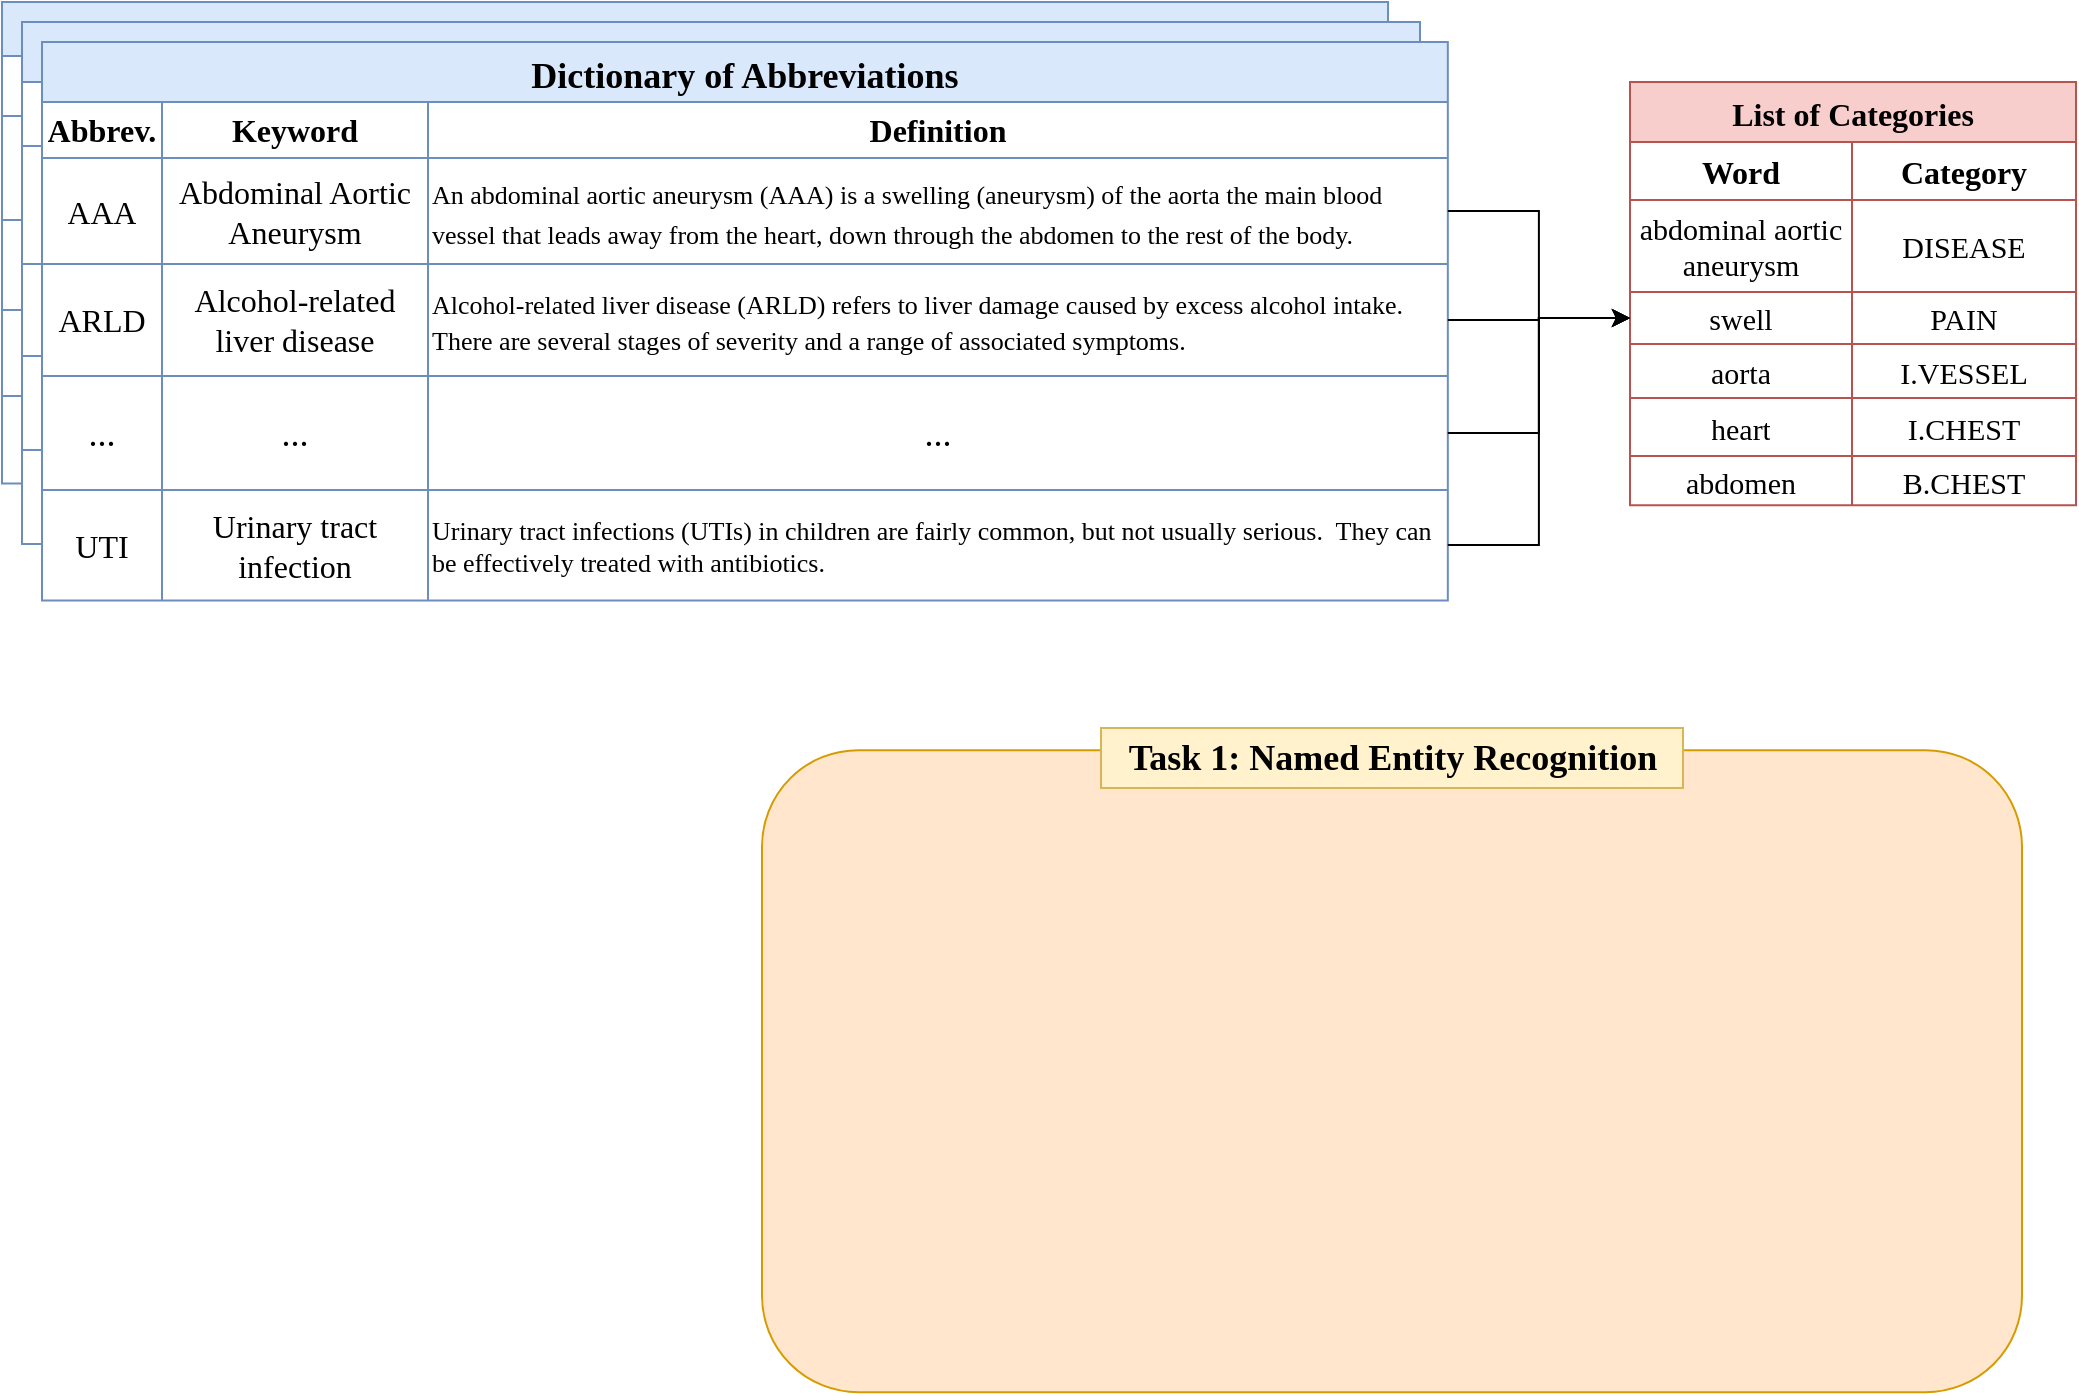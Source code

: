 <mxfile version="22.1.3" type="github">
  <diagram name="페이지-1" id="-8yun-3NOsmLTGrZwqc3">
    <mxGraphModel dx="2496" dy="1113" grid="0" gridSize="10" guides="1" tooltips="1" connect="1" arrows="1" fold="1" page="0" pageScale="1" pageWidth="827" pageHeight="1169" math="0" shadow="0">
      <root>
        <mxCell id="0" />
        <mxCell id="1" parent="0" />
        <mxCell id="UXBK47Knyluay0lU5f_m-27" value="" style="shape=table;startSize=27;container=1;collapsible=0;childLayout=tableLayout;fontSize=18;fillColor=#dae8fc;strokeColor=#6c8ebf;gradientColor=none;swimlaneFillColor=default;fontFamily=Times New Roman;fontStyle=1" vertex="1" parent="1">
          <mxGeometry x="-409" y="-35" width="693" height="240.75" as="geometry" />
        </mxCell>
        <mxCell id="UXBK47Knyluay0lU5f_m-28" value="" style="shape=tableRow;horizontal=0;startSize=0;swimlaneHead=0;swimlaneBody=0;strokeColor=inherit;top=0;left=0;bottom=0;right=0;collapsible=0;dropTarget=0;fillColor=none;points=[[0,0.5],[1,0.5]];portConstraint=eastwest;fontSize=16;" vertex="1" parent="UXBK47Knyluay0lU5f_m-27">
          <mxGeometry y="27" width="693" height="30" as="geometry" />
        </mxCell>
        <mxCell id="UXBK47Knyluay0lU5f_m-29" value="" style="shape=partialRectangle;html=1;whiteSpace=wrap;connectable=0;strokeColor=inherit;overflow=hidden;fillColor=none;top=0;left=0;bottom=0;right=0;pointerEvents=1;fontSize=16;fontStyle=1" vertex="1" parent="UXBK47Knyluay0lU5f_m-28">
          <mxGeometry width="62" height="30" as="geometry">
            <mxRectangle width="62" height="30" as="alternateBounds" />
          </mxGeometry>
        </mxCell>
        <mxCell id="UXBK47Knyluay0lU5f_m-30" value="" style="shape=partialRectangle;html=1;whiteSpace=wrap;connectable=0;strokeColor=inherit;overflow=hidden;fillColor=none;top=0;left=0;bottom=0;right=0;pointerEvents=1;fontSize=16;fontStyle=1" vertex="1" parent="UXBK47Knyluay0lU5f_m-28">
          <mxGeometry x="62" width="136" height="30" as="geometry">
            <mxRectangle width="136" height="30" as="alternateBounds" />
          </mxGeometry>
        </mxCell>
        <mxCell id="UXBK47Knyluay0lU5f_m-31" value="" style="shape=partialRectangle;html=1;whiteSpace=wrap;connectable=0;strokeColor=inherit;overflow=hidden;fillColor=none;top=0;left=0;bottom=0;right=0;pointerEvents=1;fontSize=16;fontStyle=1" vertex="1" parent="UXBK47Knyluay0lU5f_m-28">
          <mxGeometry x="198" width="495" height="30" as="geometry">
            <mxRectangle width="495" height="30" as="alternateBounds" />
          </mxGeometry>
        </mxCell>
        <mxCell id="UXBK47Knyluay0lU5f_m-32" value="" style="shape=tableRow;horizontal=0;startSize=0;swimlaneHead=0;swimlaneBody=0;strokeColor=inherit;top=0;left=0;bottom=0;right=0;collapsible=0;dropTarget=0;fillColor=none;points=[[0,0.5],[1,0.5]];portConstraint=eastwest;fontSize=16;" vertex="1" parent="UXBK47Knyluay0lU5f_m-27">
          <mxGeometry y="57" width="693" height="52" as="geometry" />
        </mxCell>
        <mxCell id="UXBK47Knyluay0lU5f_m-33" value="" style="shape=partialRectangle;html=1;whiteSpace=wrap;connectable=0;strokeColor=inherit;overflow=hidden;fillColor=none;top=0;left=0;bottom=0;right=0;pointerEvents=1;fontSize=16;" vertex="1" parent="UXBK47Knyluay0lU5f_m-32">
          <mxGeometry width="62" height="52" as="geometry">
            <mxRectangle width="62" height="52" as="alternateBounds" />
          </mxGeometry>
        </mxCell>
        <mxCell id="UXBK47Knyluay0lU5f_m-34" value="" style="shape=partialRectangle;html=1;whiteSpace=wrap;connectable=0;strokeColor=inherit;overflow=hidden;fillColor=none;top=0;left=0;bottom=0;right=0;pointerEvents=1;fontSize=16;" vertex="1" parent="UXBK47Knyluay0lU5f_m-32">
          <mxGeometry x="62" width="136" height="52" as="geometry">
            <mxRectangle width="136" height="52" as="alternateBounds" />
          </mxGeometry>
        </mxCell>
        <mxCell id="UXBK47Knyluay0lU5f_m-35" value="" style="shape=partialRectangle;html=1;whiteSpace=wrap;connectable=0;strokeColor=inherit;overflow=hidden;fillColor=none;top=0;left=0;bottom=0;right=0;pointerEvents=1;fontSize=16;" vertex="1" parent="UXBK47Knyluay0lU5f_m-32">
          <mxGeometry x="198" width="495" height="52" as="geometry">
            <mxRectangle width="495" height="52" as="alternateBounds" />
          </mxGeometry>
        </mxCell>
        <mxCell id="UXBK47Knyluay0lU5f_m-36" value="" style="shape=tableRow;horizontal=0;startSize=0;swimlaneHead=0;swimlaneBody=0;strokeColor=inherit;top=0;left=0;bottom=0;right=0;collapsible=0;dropTarget=0;fillColor=none;points=[[0,0.5],[1,0.5]];portConstraint=eastwest;fontSize=16;" vertex="1" parent="UXBK47Knyluay0lU5f_m-27">
          <mxGeometry y="109" width="693" height="45" as="geometry" />
        </mxCell>
        <mxCell id="UXBK47Knyluay0lU5f_m-37" value="" style="shape=partialRectangle;html=1;whiteSpace=wrap;connectable=0;strokeColor=inherit;overflow=hidden;fillColor=none;top=0;left=0;bottom=0;right=0;pointerEvents=1;fontSize=16;" vertex="1" parent="UXBK47Knyluay0lU5f_m-36">
          <mxGeometry width="62" height="45" as="geometry">
            <mxRectangle width="62" height="45" as="alternateBounds" />
          </mxGeometry>
        </mxCell>
        <mxCell id="UXBK47Knyluay0lU5f_m-38" value="" style="shape=partialRectangle;html=1;whiteSpace=wrap;connectable=0;strokeColor=inherit;overflow=hidden;fillColor=none;top=0;left=0;bottom=0;right=0;pointerEvents=1;fontSize=16;" vertex="1" parent="UXBK47Knyluay0lU5f_m-36">
          <mxGeometry x="62" width="136" height="45" as="geometry">
            <mxRectangle width="136" height="45" as="alternateBounds" />
          </mxGeometry>
        </mxCell>
        <mxCell id="UXBK47Knyluay0lU5f_m-39" value="" style="shape=partialRectangle;html=1;whiteSpace=wrap;connectable=0;strokeColor=inherit;overflow=hidden;fillColor=none;top=0;left=0;bottom=0;right=0;pointerEvents=1;fontSize=16;" vertex="1" parent="UXBK47Knyluay0lU5f_m-36">
          <mxGeometry x="198" width="495" height="45" as="geometry">
            <mxRectangle width="495" height="45" as="alternateBounds" />
          </mxGeometry>
        </mxCell>
        <mxCell id="UXBK47Knyluay0lU5f_m-57" style="shape=tableRow;horizontal=0;startSize=0;swimlaneHead=0;swimlaneBody=0;strokeColor=inherit;top=0;left=0;bottom=0;right=0;collapsible=0;dropTarget=0;fillColor=none;points=[[0,0.5],[1,0.5]];portConstraint=eastwest;fontSize=16;" vertex="1" parent="UXBK47Knyluay0lU5f_m-27">
          <mxGeometry y="154" width="693" height="43" as="geometry" />
        </mxCell>
        <mxCell id="UXBK47Knyluay0lU5f_m-58" style="shape=partialRectangle;html=1;whiteSpace=wrap;connectable=0;strokeColor=inherit;overflow=hidden;fillColor=none;top=0;left=0;bottom=0;right=0;pointerEvents=1;fontSize=16;" vertex="1" parent="UXBK47Knyluay0lU5f_m-57">
          <mxGeometry width="62" height="43" as="geometry">
            <mxRectangle width="62" height="43" as="alternateBounds" />
          </mxGeometry>
        </mxCell>
        <mxCell id="UXBK47Knyluay0lU5f_m-59" style="shape=partialRectangle;html=1;whiteSpace=wrap;connectable=0;strokeColor=inherit;overflow=hidden;fillColor=none;top=0;left=0;bottom=0;right=0;pointerEvents=1;fontSize=16;" vertex="1" parent="UXBK47Knyluay0lU5f_m-57">
          <mxGeometry x="62" width="136" height="43" as="geometry">
            <mxRectangle width="136" height="43" as="alternateBounds" />
          </mxGeometry>
        </mxCell>
        <mxCell id="UXBK47Knyluay0lU5f_m-60" style="shape=partialRectangle;html=1;whiteSpace=wrap;connectable=0;strokeColor=inherit;overflow=hidden;fillColor=none;top=0;left=0;bottom=0;right=0;pointerEvents=1;fontSize=16;" vertex="1" parent="UXBK47Knyluay0lU5f_m-57">
          <mxGeometry x="198" width="495" height="43" as="geometry">
            <mxRectangle width="495" height="43" as="alternateBounds" />
          </mxGeometry>
        </mxCell>
        <mxCell id="UXBK47Knyluay0lU5f_m-53" style="shape=tableRow;horizontal=0;startSize=0;swimlaneHead=0;swimlaneBody=0;strokeColor=inherit;top=0;left=0;bottom=0;right=0;collapsible=0;dropTarget=0;fillColor=none;points=[[0,0.5],[1,0.5]];portConstraint=eastwest;fontSize=16;" vertex="1" parent="UXBK47Knyluay0lU5f_m-27">
          <mxGeometry y="197" width="693" height="44" as="geometry" />
        </mxCell>
        <mxCell id="UXBK47Knyluay0lU5f_m-54" style="shape=partialRectangle;html=1;whiteSpace=wrap;connectable=0;strokeColor=inherit;overflow=hidden;fillColor=none;top=0;left=0;bottom=0;right=0;pointerEvents=1;fontSize=16;" vertex="1" parent="UXBK47Knyluay0lU5f_m-53">
          <mxGeometry width="62" height="44" as="geometry">
            <mxRectangle width="62" height="44" as="alternateBounds" />
          </mxGeometry>
        </mxCell>
        <mxCell id="UXBK47Knyluay0lU5f_m-55" style="shape=partialRectangle;html=1;whiteSpace=wrap;connectable=0;strokeColor=inherit;overflow=hidden;fillColor=none;top=0;left=0;bottom=0;right=0;pointerEvents=1;fontSize=16;" vertex="1" parent="UXBK47Knyluay0lU5f_m-53">
          <mxGeometry x="62" width="136" height="44" as="geometry">
            <mxRectangle width="136" height="44" as="alternateBounds" />
          </mxGeometry>
        </mxCell>
        <mxCell id="UXBK47Knyluay0lU5f_m-56" style="shape=partialRectangle;html=1;whiteSpace=wrap;connectable=0;strokeColor=inherit;overflow=hidden;fillColor=none;top=0;left=0;bottom=0;right=0;pointerEvents=1;fontSize=16;" vertex="1" parent="UXBK47Knyluay0lU5f_m-53">
          <mxGeometry x="198" width="495" height="44" as="geometry">
            <mxRectangle width="495" height="44" as="alternateBounds" />
          </mxGeometry>
        </mxCell>
        <mxCell id="UXBK47Knyluay0lU5f_m-61" value="" style="shape=table;startSize=30;container=1;collapsible=0;childLayout=tableLayout;fontSize=18;fillColor=#dae8fc;strokeColor=#6c8ebf;gradientColor=none;swimlaneFillColor=default;fontFamily=Times New Roman;fontStyle=1" vertex="1" parent="1">
          <mxGeometry x="-399" y="-25" width="699" height="261" as="geometry" />
        </mxCell>
        <mxCell id="UXBK47Knyluay0lU5f_m-62" value="" style="shape=tableRow;horizontal=0;startSize=0;swimlaneHead=0;swimlaneBody=0;strokeColor=inherit;top=0;left=0;bottom=0;right=0;collapsible=0;dropTarget=0;fillColor=none;points=[[0,0.5],[1,0.5]];portConstraint=eastwest;fontSize=16;" vertex="1" parent="UXBK47Knyluay0lU5f_m-61">
          <mxGeometry y="30" width="699" height="32" as="geometry" />
        </mxCell>
        <mxCell id="UXBK47Knyluay0lU5f_m-63" value="" style="shape=partialRectangle;html=1;whiteSpace=wrap;connectable=0;strokeColor=inherit;overflow=hidden;fillColor=none;top=0;left=0;bottom=0;right=0;pointerEvents=1;fontSize=16;fontStyle=1" vertex="1" parent="UXBK47Knyluay0lU5f_m-62">
          <mxGeometry width="61" height="32" as="geometry">
            <mxRectangle width="61" height="32" as="alternateBounds" />
          </mxGeometry>
        </mxCell>
        <mxCell id="UXBK47Knyluay0lU5f_m-64" value="" style="shape=partialRectangle;html=1;whiteSpace=wrap;connectable=0;strokeColor=inherit;overflow=hidden;fillColor=none;top=0;left=0;bottom=0;right=0;pointerEvents=1;fontSize=16;fontStyle=1" vertex="1" parent="UXBK47Knyluay0lU5f_m-62">
          <mxGeometry x="61" width="134" height="32" as="geometry">
            <mxRectangle width="134" height="32" as="alternateBounds" />
          </mxGeometry>
        </mxCell>
        <mxCell id="UXBK47Knyluay0lU5f_m-65" value="" style="shape=partialRectangle;html=1;whiteSpace=wrap;connectable=0;strokeColor=inherit;overflow=hidden;fillColor=none;top=0;left=0;bottom=0;right=0;pointerEvents=1;fontSize=16;fontStyle=1" vertex="1" parent="UXBK47Knyluay0lU5f_m-62">
          <mxGeometry x="195" width="504" height="32" as="geometry">
            <mxRectangle width="504" height="32" as="alternateBounds" />
          </mxGeometry>
        </mxCell>
        <mxCell id="UXBK47Knyluay0lU5f_m-66" value="" style="shape=tableRow;horizontal=0;startSize=0;swimlaneHead=0;swimlaneBody=0;strokeColor=inherit;top=0;left=0;bottom=0;right=0;collapsible=0;dropTarget=0;fillColor=none;points=[[0,0.5],[1,0.5]];portConstraint=eastwest;fontSize=16;" vertex="1" parent="UXBK47Knyluay0lU5f_m-61">
          <mxGeometry y="62" width="699" height="59" as="geometry" />
        </mxCell>
        <mxCell id="UXBK47Knyluay0lU5f_m-67" value="" style="shape=partialRectangle;html=1;whiteSpace=wrap;connectable=0;strokeColor=inherit;overflow=hidden;fillColor=none;top=0;left=0;bottom=0;right=0;pointerEvents=1;fontSize=16;" vertex="1" parent="UXBK47Knyluay0lU5f_m-66">
          <mxGeometry width="61" height="59" as="geometry">
            <mxRectangle width="61" height="59" as="alternateBounds" />
          </mxGeometry>
        </mxCell>
        <mxCell id="UXBK47Knyluay0lU5f_m-68" value="" style="shape=partialRectangle;html=1;whiteSpace=wrap;connectable=0;strokeColor=inherit;overflow=hidden;fillColor=none;top=0;left=0;bottom=0;right=0;pointerEvents=1;fontSize=16;" vertex="1" parent="UXBK47Knyluay0lU5f_m-66">
          <mxGeometry x="61" width="134" height="59" as="geometry">
            <mxRectangle width="134" height="59" as="alternateBounds" />
          </mxGeometry>
        </mxCell>
        <mxCell id="UXBK47Knyluay0lU5f_m-69" value="" style="shape=partialRectangle;html=1;whiteSpace=wrap;connectable=0;strokeColor=inherit;overflow=hidden;fillColor=none;top=0;left=0;bottom=0;right=0;pointerEvents=1;fontSize=16;" vertex="1" parent="UXBK47Knyluay0lU5f_m-66">
          <mxGeometry x="195" width="504" height="59" as="geometry">
            <mxRectangle width="504" height="59" as="alternateBounds" />
          </mxGeometry>
        </mxCell>
        <mxCell id="UXBK47Knyluay0lU5f_m-70" value="" style="shape=tableRow;horizontal=0;startSize=0;swimlaneHead=0;swimlaneBody=0;strokeColor=inherit;top=0;left=0;bottom=0;right=0;collapsible=0;dropTarget=0;fillColor=none;points=[[0,0.5],[1,0.5]];portConstraint=eastwest;fontSize=16;" vertex="1" parent="UXBK47Knyluay0lU5f_m-61">
          <mxGeometry y="121" width="699" height="46" as="geometry" />
        </mxCell>
        <mxCell id="UXBK47Knyluay0lU5f_m-71" value="" style="shape=partialRectangle;html=1;whiteSpace=wrap;connectable=0;strokeColor=inherit;overflow=hidden;fillColor=none;top=0;left=0;bottom=0;right=0;pointerEvents=1;fontSize=16;" vertex="1" parent="UXBK47Knyluay0lU5f_m-70">
          <mxGeometry width="61" height="46" as="geometry">
            <mxRectangle width="61" height="46" as="alternateBounds" />
          </mxGeometry>
        </mxCell>
        <mxCell id="UXBK47Knyluay0lU5f_m-72" value="" style="shape=partialRectangle;html=1;whiteSpace=wrap;connectable=0;strokeColor=inherit;overflow=hidden;fillColor=none;top=0;left=0;bottom=0;right=0;pointerEvents=1;fontSize=16;" vertex="1" parent="UXBK47Knyluay0lU5f_m-70">
          <mxGeometry x="61" width="134" height="46" as="geometry">
            <mxRectangle width="134" height="46" as="alternateBounds" />
          </mxGeometry>
        </mxCell>
        <mxCell id="UXBK47Knyluay0lU5f_m-73" value="" style="shape=partialRectangle;html=1;whiteSpace=wrap;connectable=0;strokeColor=inherit;overflow=hidden;fillColor=none;top=0;left=0;bottom=0;right=0;pointerEvents=1;fontSize=16;" vertex="1" parent="UXBK47Knyluay0lU5f_m-70">
          <mxGeometry x="195" width="504" height="46" as="geometry">
            <mxRectangle width="504" height="46" as="alternateBounds" />
          </mxGeometry>
        </mxCell>
        <mxCell id="UXBK47Knyluay0lU5f_m-74" style="shape=tableRow;horizontal=0;startSize=0;swimlaneHead=0;swimlaneBody=0;strokeColor=inherit;top=0;left=0;bottom=0;right=0;collapsible=0;dropTarget=0;fillColor=none;points=[[0,0.5],[1,0.5]];portConstraint=eastwest;fontSize=16;" vertex="1" parent="UXBK47Knyluay0lU5f_m-61">
          <mxGeometry y="167" width="699" height="47" as="geometry" />
        </mxCell>
        <mxCell id="UXBK47Knyluay0lU5f_m-75" style="shape=partialRectangle;html=1;whiteSpace=wrap;connectable=0;strokeColor=inherit;overflow=hidden;fillColor=none;top=0;left=0;bottom=0;right=0;pointerEvents=1;fontSize=16;" vertex="1" parent="UXBK47Knyluay0lU5f_m-74">
          <mxGeometry width="61" height="47" as="geometry">
            <mxRectangle width="61" height="47" as="alternateBounds" />
          </mxGeometry>
        </mxCell>
        <mxCell id="UXBK47Knyluay0lU5f_m-76" style="shape=partialRectangle;html=1;whiteSpace=wrap;connectable=0;strokeColor=inherit;overflow=hidden;fillColor=none;top=0;left=0;bottom=0;right=0;pointerEvents=1;fontSize=16;" vertex="1" parent="UXBK47Knyluay0lU5f_m-74">
          <mxGeometry x="61" width="134" height="47" as="geometry">
            <mxRectangle width="134" height="47" as="alternateBounds" />
          </mxGeometry>
        </mxCell>
        <mxCell id="UXBK47Knyluay0lU5f_m-77" style="shape=partialRectangle;html=1;whiteSpace=wrap;connectable=0;strokeColor=inherit;overflow=hidden;fillColor=none;top=0;left=0;bottom=0;right=0;pointerEvents=1;fontSize=16;" vertex="1" parent="UXBK47Knyluay0lU5f_m-74">
          <mxGeometry x="195" width="504" height="47" as="geometry">
            <mxRectangle width="504" height="47" as="alternateBounds" />
          </mxGeometry>
        </mxCell>
        <mxCell id="UXBK47Knyluay0lU5f_m-78" style="shape=tableRow;horizontal=0;startSize=0;swimlaneHead=0;swimlaneBody=0;strokeColor=inherit;top=0;left=0;bottom=0;right=0;collapsible=0;dropTarget=0;fillColor=none;points=[[0,0.5],[1,0.5]];portConstraint=eastwest;fontSize=16;" vertex="1" parent="UXBK47Knyluay0lU5f_m-61">
          <mxGeometry y="214" width="699" height="47" as="geometry" />
        </mxCell>
        <mxCell id="UXBK47Knyluay0lU5f_m-79" style="shape=partialRectangle;html=1;whiteSpace=wrap;connectable=0;strokeColor=inherit;overflow=hidden;fillColor=none;top=0;left=0;bottom=0;right=0;pointerEvents=1;fontSize=16;" vertex="1" parent="UXBK47Knyluay0lU5f_m-78">
          <mxGeometry width="61" height="47" as="geometry">
            <mxRectangle width="61" height="47" as="alternateBounds" />
          </mxGeometry>
        </mxCell>
        <mxCell id="UXBK47Knyluay0lU5f_m-80" style="shape=partialRectangle;html=1;whiteSpace=wrap;connectable=0;strokeColor=inherit;overflow=hidden;fillColor=none;top=0;left=0;bottom=0;right=0;pointerEvents=1;fontSize=16;" vertex="1" parent="UXBK47Knyluay0lU5f_m-78">
          <mxGeometry x="61" width="134" height="47" as="geometry">
            <mxRectangle width="134" height="47" as="alternateBounds" />
          </mxGeometry>
        </mxCell>
        <mxCell id="UXBK47Knyluay0lU5f_m-81" style="shape=partialRectangle;html=1;whiteSpace=wrap;connectable=0;strokeColor=inherit;overflow=hidden;fillColor=none;top=0;left=0;bottom=0;right=0;pointerEvents=1;fontSize=16;" vertex="1" parent="UXBK47Knyluay0lU5f_m-78">
          <mxGeometry x="195" width="504" height="47" as="geometry">
            <mxRectangle width="504" height="47" as="alternateBounds" />
          </mxGeometry>
        </mxCell>
        <mxCell id="UXBK47Knyluay0lU5f_m-82" value="Dictionary of Abbreviations" style="shape=table;startSize=30;container=1;collapsible=0;childLayout=tableLayout;fontSize=18;fillColor=#dae8fc;strokeColor=#6c8ebf;gradientColor=none;swimlaneFillColor=default;fontFamily=Times New Roman;fontStyle=1" vertex="1" parent="1">
          <mxGeometry x="-389" y="-15" width="702.917" height="279.251" as="geometry" />
        </mxCell>
        <mxCell id="UXBK47Knyluay0lU5f_m-83" value="" style="shape=tableRow;horizontal=0;startSize=0;swimlaneHead=0;swimlaneBody=0;strokeColor=inherit;top=0;left=0;bottom=0;right=0;collapsible=0;dropTarget=0;fillColor=none;points=[[0,0.5],[1,0.5]];portConstraint=eastwest;fontSize=16;" vertex="1" parent="UXBK47Knyluay0lU5f_m-82">
          <mxGeometry y="30" width="702.917" height="28" as="geometry" />
        </mxCell>
        <mxCell id="UXBK47Knyluay0lU5f_m-84" value="Abbrev." style="shape=partialRectangle;html=1;whiteSpace=wrap;connectable=0;strokeColor=inherit;overflow=hidden;fillColor=none;top=0;left=0;bottom=0;right=0;pointerEvents=1;fontSize=16;fontStyle=1;fontFamily=Times New Roman;" vertex="1" parent="UXBK47Knyluay0lU5f_m-83">
          <mxGeometry width="60" height="28" as="geometry">
            <mxRectangle width="60" height="28" as="alternateBounds" />
          </mxGeometry>
        </mxCell>
        <mxCell id="UXBK47Knyluay0lU5f_m-85" value="Keyword" style="shape=partialRectangle;html=1;whiteSpace=wrap;connectable=0;strokeColor=inherit;overflow=hidden;fillColor=none;top=0;left=0;bottom=0;right=0;pointerEvents=1;fontSize=16;fontStyle=1;fontFamily=Times New Roman;" vertex="1" parent="UXBK47Knyluay0lU5f_m-83">
          <mxGeometry x="60" width="133" height="28" as="geometry">
            <mxRectangle width="133" height="28" as="alternateBounds" />
          </mxGeometry>
        </mxCell>
        <mxCell id="UXBK47Knyluay0lU5f_m-86" value="Definition" style="shape=partialRectangle;html=1;whiteSpace=wrap;connectable=0;strokeColor=inherit;overflow=hidden;fillColor=none;top=0;left=0;bottom=0;right=0;pointerEvents=1;fontSize=16;fontStyle=1;fontFamily=Times New Roman;" vertex="1" parent="UXBK47Knyluay0lU5f_m-83">
          <mxGeometry x="193" width="510" height="28" as="geometry">
            <mxRectangle width="510" height="28" as="alternateBounds" />
          </mxGeometry>
        </mxCell>
        <mxCell id="UXBK47Knyluay0lU5f_m-87" value="" style="shape=tableRow;horizontal=0;startSize=0;swimlaneHead=0;swimlaneBody=0;strokeColor=inherit;top=0;left=0;bottom=0;right=0;collapsible=0;dropTarget=0;fillColor=none;points=[[0,0.5],[1,0.5]];portConstraint=eastwest;fontSize=16;" vertex="1" parent="UXBK47Knyluay0lU5f_m-82">
          <mxGeometry y="58" width="702.917" height="53" as="geometry" />
        </mxCell>
        <mxCell id="UXBK47Knyluay0lU5f_m-88" value="AAA" style="shape=partialRectangle;html=1;whiteSpace=wrap;connectable=0;strokeColor=inherit;overflow=hidden;fillColor=none;top=0;left=0;bottom=0;right=0;pointerEvents=1;fontSize=16;fontFamily=Times New Roman;" vertex="1" parent="UXBK47Knyluay0lU5f_m-87">
          <mxGeometry width="60" height="53" as="geometry">
            <mxRectangle width="60" height="53" as="alternateBounds" />
          </mxGeometry>
        </mxCell>
        <mxCell id="UXBK47Knyluay0lU5f_m-89" value="Abdominal Aortic Aneurysm" style="shape=partialRectangle;html=1;whiteSpace=wrap;connectable=0;strokeColor=inherit;overflow=hidden;fillColor=none;top=0;left=0;bottom=0;right=0;pointerEvents=1;fontSize=16;fontFamily=Times New Roman;" vertex="1" parent="UXBK47Knyluay0lU5f_m-87">
          <mxGeometry x="60" width="133" height="53" as="geometry">
            <mxRectangle width="133" height="53" as="alternateBounds" />
          </mxGeometry>
        </mxCell>
        <mxCell id="UXBK47Knyluay0lU5f_m-90" value="&lt;font style=&quot;font-size: 13px;&quot;&gt;An abdominal aortic aneurysm (AAA) is a swelling (aneurysm) of the aorta the main blood vessel that leads away from the heart, down through the abdomen to the rest of the body.&amp;nbsp;&lt;/font&gt;" style="shape=partialRectangle;html=1;whiteSpace=wrap;connectable=0;strokeColor=inherit;overflow=hidden;fillColor=none;top=0;left=0;bottom=0;right=0;pointerEvents=1;fontSize=16;align=left;fontFamily=Times New Roman;" vertex="1" parent="UXBK47Knyluay0lU5f_m-87">
          <mxGeometry x="193" width="510" height="53" as="geometry">
            <mxRectangle width="510" height="53" as="alternateBounds" />
          </mxGeometry>
        </mxCell>
        <mxCell id="UXBK47Knyluay0lU5f_m-91" value="" style="shape=tableRow;horizontal=0;startSize=0;swimlaneHead=0;swimlaneBody=0;strokeColor=inherit;top=0;left=0;bottom=0;right=0;collapsible=0;dropTarget=0;fillColor=none;points=[[0,0.5],[1,0.5]];portConstraint=eastwest;fontSize=16;" vertex="1" parent="UXBK47Knyluay0lU5f_m-82">
          <mxGeometry y="111" width="702.917" height="56" as="geometry" />
        </mxCell>
        <mxCell id="UXBK47Knyluay0lU5f_m-92" value="ARLD" style="shape=partialRectangle;html=1;whiteSpace=wrap;connectable=0;strokeColor=inherit;overflow=hidden;fillColor=none;top=0;left=0;bottom=0;right=0;pointerEvents=1;fontSize=16;fontFamily=Times New Roman;" vertex="1" parent="UXBK47Knyluay0lU5f_m-91">
          <mxGeometry width="60" height="56" as="geometry">
            <mxRectangle width="60" height="56" as="alternateBounds" />
          </mxGeometry>
        </mxCell>
        <mxCell id="UXBK47Knyluay0lU5f_m-93" value="Alcohol-related liver disease" style="shape=partialRectangle;html=1;whiteSpace=wrap;connectable=0;strokeColor=inherit;overflow=hidden;fillColor=none;top=0;left=0;bottom=0;right=0;pointerEvents=1;fontSize=16;fontFamily=Times New Roman;" vertex="1" parent="UXBK47Knyluay0lU5f_m-91">
          <mxGeometry x="60" width="133" height="56" as="geometry">
            <mxRectangle width="133" height="56" as="alternateBounds" />
          </mxGeometry>
        </mxCell>
        <mxCell id="UXBK47Knyluay0lU5f_m-94" value="&lt;font style=&quot;font-size: 13px;&quot;&gt;Alcohol-related liver disease (ARLD) refers to liver damage caused by excess alcohol intake.&amp;nbsp; There are several stages of severity and a range of associated symptoms.&lt;/font&gt;" style="shape=partialRectangle;html=1;whiteSpace=wrap;connectable=0;strokeColor=inherit;overflow=hidden;fillColor=none;top=0;left=0;bottom=0;right=0;pointerEvents=1;fontSize=15;fontFamily=Times New Roman;align=left;" vertex="1" parent="UXBK47Knyluay0lU5f_m-91">
          <mxGeometry x="193" width="510" height="56" as="geometry">
            <mxRectangle width="510" height="56" as="alternateBounds" />
          </mxGeometry>
        </mxCell>
        <mxCell id="UXBK47Knyluay0lU5f_m-95" style="shape=tableRow;horizontal=0;startSize=0;swimlaneHead=0;swimlaneBody=0;strokeColor=inherit;top=0;left=0;bottom=0;right=0;collapsible=0;dropTarget=0;fillColor=none;points=[[0,0.5],[1,0.5]];portConstraint=eastwest;fontSize=16;" vertex="1" parent="UXBK47Knyluay0lU5f_m-82">
          <mxGeometry y="167" width="702.917" height="57" as="geometry" />
        </mxCell>
        <mxCell id="UXBK47Knyluay0lU5f_m-96" value="..." style="shape=partialRectangle;html=1;whiteSpace=wrap;connectable=0;strokeColor=inherit;overflow=hidden;fillColor=none;top=0;left=0;bottom=0;right=0;pointerEvents=1;fontSize=18;fontFamily=Times New Roman;" vertex="1" parent="UXBK47Knyluay0lU5f_m-95">
          <mxGeometry width="60" height="57" as="geometry">
            <mxRectangle width="60" height="57" as="alternateBounds" />
          </mxGeometry>
        </mxCell>
        <mxCell id="UXBK47Knyluay0lU5f_m-97" value="..." style="shape=partialRectangle;html=1;whiteSpace=wrap;connectable=0;strokeColor=inherit;overflow=hidden;fillColor=none;top=0;left=0;bottom=0;right=0;pointerEvents=1;fontSize=18;fontFamily=Times New Roman;" vertex="1" parent="UXBK47Knyluay0lU5f_m-95">
          <mxGeometry x="60" width="133" height="57" as="geometry">
            <mxRectangle width="133" height="57" as="alternateBounds" />
          </mxGeometry>
        </mxCell>
        <mxCell id="UXBK47Knyluay0lU5f_m-98" value="..." style="shape=partialRectangle;html=1;whiteSpace=wrap;connectable=0;strokeColor=inherit;overflow=hidden;fillColor=none;top=0;left=0;bottom=0;right=0;pointerEvents=1;fontSize=18;align=center;fontFamily=Times New Roman;" vertex="1" parent="UXBK47Knyluay0lU5f_m-95">
          <mxGeometry x="193" width="510" height="57" as="geometry">
            <mxRectangle width="510" height="57" as="alternateBounds" />
          </mxGeometry>
        </mxCell>
        <mxCell id="UXBK47Knyluay0lU5f_m-99" style="shape=tableRow;horizontal=0;startSize=0;swimlaneHead=0;swimlaneBody=0;strokeColor=inherit;top=0;left=0;bottom=0;right=0;collapsible=0;dropTarget=0;fillColor=none;points=[[0,0.5],[1,0.5]];portConstraint=eastwest;fontSize=16;" vertex="1" parent="UXBK47Knyluay0lU5f_m-82">
          <mxGeometry y="224" width="702.917" height="55" as="geometry" />
        </mxCell>
        <mxCell id="UXBK47Knyluay0lU5f_m-100" value="UTI" style="shape=partialRectangle;html=1;whiteSpace=wrap;connectable=0;strokeColor=inherit;overflow=hidden;fillColor=none;top=0;left=0;bottom=0;right=0;pointerEvents=1;fontSize=16;fontFamily=Times New Roman;" vertex="1" parent="UXBK47Knyluay0lU5f_m-99">
          <mxGeometry width="60" height="55" as="geometry">
            <mxRectangle width="60" height="55" as="alternateBounds" />
          </mxGeometry>
        </mxCell>
        <mxCell id="UXBK47Knyluay0lU5f_m-101" value="Urinary tract infection" style="shape=partialRectangle;html=1;whiteSpace=wrap;connectable=0;strokeColor=inherit;overflow=hidden;fillColor=none;top=0;left=0;bottom=0;right=0;pointerEvents=1;fontSize=16;fontFamily=Times New Roman;" vertex="1" parent="UXBK47Knyluay0lU5f_m-99">
          <mxGeometry x="60" width="133" height="55" as="geometry">
            <mxRectangle width="133" height="55" as="alternateBounds" />
          </mxGeometry>
        </mxCell>
        <mxCell id="UXBK47Knyluay0lU5f_m-102" value="Urinary tract infections (UTIs) in children are fairly common, but not usually serious.&amp;nbsp; They can be effectively treated with antibiotics.&amp;nbsp;" style="shape=partialRectangle;html=1;whiteSpace=wrap;connectable=0;strokeColor=inherit;overflow=hidden;fillColor=none;top=0;left=0;bottom=0;right=0;pointerEvents=1;fontSize=13;align=left;fontFamily=Times New Roman;" vertex="1" parent="UXBK47Knyluay0lU5f_m-99">
          <mxGeometry x="193" width="510" height="55" as="geometry">
            <mxRectangle width="510" height="55" as="alternateBounds" />
          </mxGeometry>
        </mxCell>
        <mxCell id="UXBK47Knyluay0lU5f_m-104" value="" style="rounded=1;whiteSpace=wrap;html=1;fillColor=#ffe6cc;strokeColor=#d79b00;" vertex="1" parent="1">
          <mxGeometry x="-29" y="339.08" width="630" height="321" as="geometry" />
        </mxCell>
        <mxCell id="UXBK47Knyluay0lU5f_m-105" value="&lt;font size=&quot;1&quot; face=&quot;Times New Roman&quot;&gt;&lt;b style=&quot;font-size: 18px;&quot;&gt;Task 1: Named Entity Recognition&lt;/b&gt;&lt;/font&gt;" style="text;html=1;strokeColor=#d6b656;fillColor=#fff2cc;align=center;verticalAlign=middle;whiteSpace=wrap;rounded=0;" vertex="1" parent="1">
          <mxGeometry x="140.5" y="328" width="291" height="30" as="geometry" />
        </mxCell>
        <mxCell id="UXBK47Knyluay0lU5f_m-107" value="List of Categories" style="shape=table;startSize=30;container=1;collapsible=0;childLayout=tableLayout;strokeColor=#b85450;fontSize=16;fontFamily=Times New Roman;fontStyle=1;fillColor=#f8cecc;" vertex="1" parent="1">
          <mxGeometry x="405" y="5" width="223" height="211.583" as="geometry" />
        </mxCell>
        <mxCell id="UXBK47Knyluay0lU5f_m-108" value="" style="shape=tableRow;horizontal=0;startSize=0;swimlaneHead=0;swimlaneBody=0;strokeColor=inherit;top=0;left=0;bottom=0;right=0;collapsible=0;dropTarget=0;fillColor=none;points=[[0,0.5],[1,0.5]];portConstraint=eastwest;fontSize=16;" vertex="1" parent="UXBK47Knyluay0lU5f_m-107">
          <mxGeometry y="30" width="223" height="29" as="geometry" />
        </mxCell>
        <mxCell id="UXBK47Knyluay0lU5f_m-109" value="Word" style="shape=partialRectangle;html=1;whiteSpace=wrap;connectable=0;strokeColor=inherit;overflow=hidden;fillColor=none;top=0;left=0;bottom=0;right=0;pointerEvents=1;fontSize=16;fontFamily=Times New Roman;fontStyle=1" vertex="1" parent="UXBK47Knyluay0lU5f_m-108">
          <mxGeometry width="111" height="29" as="geometry">
            <mxRectangle width="111" height="29" as="alternateBounds" />
          </mxGeometry>
        </mxCell>
        <mxCell id="UXBK47Knyluay0lU5f_m-110" value="Category" style="shape=partialRectangle;html=1;whiteSpace=wrap;connectable=0;strokeColor=inherit;overflow=hidden;fillColor=none;top=0;left=0;bottom=0;right=0;pointerEvents=1;fontSize=16;fontFamily=Times New Roman;fontStyle=1" vertex="1" parent="UXBK47Knyluay0lU5f_m-108">
          <mxGeometry x="111" width="112" height="29" as="geometry">
            <mxRectangle width="112" height="29" as="alternateBounds" />
          </mxGeometry>
        </mxCell>
        <mxCell id="UXBK47Knyluay0lU5f_m-112" value="" style="shape=tableRow;horizontal=0;startSize=0;swimlaneHead=0;swimlaneBody=0;strokeColor=inherit;top=0;left=0;bottom=0;right=0;collapsible=0;dropTarget=0;fillColor=none;points=[[0,0.5],[1,0.5]];portConstraint=eastwest;fontSize=16;" vertex="1" parent="UXBK47Knyluay0lU5f_m-107">
          <mxGeometry y="59" width="223" height="46" as="geometry" />
        </mxCell>
        <mxCell id="UXBK47Knyluay0lU5f_m-113" value="&lt;font style=&quot;font-size: 15px;&quot;&gt;abdominal aortic aneurysm&lt;/font&gt;" style="shape=partialRectangle;html=1;whiteSpace=wrap;connectable=0;strokeColor=inherit;overflow=hidden;fillColor=none;top=0;left=0;bottom=0;right=0;pointerEvents=1;fontSize=15;fontFamily=Times New Roman;" vertex="1" parent="UXBK47Knyluay0lU5f_m-112">
          <mxGeometry width="111" height="46" as="geometry">
            <mxRectangle width="111" height="46" as="alternateBounds" />
          </mxGeometry>
        </mxCell>
        <mxCell id="UXBK47Knyluay0lU5f_m-114" value="DISEASE" style="shape=partialRectangle;html=1;whiteSpace=wrap;connectable=0;strokeColor=inherit;overflow=hidden;fillColor=none;top=0;left=0;bottom=0;right=0;pointerEvents=1;fontSize=15;fontFamily=Times New Roman;" vertex="1" parent="UXBK47Knyluay0lU5f_m-112">
          <mxGeometry x="111" width="112" height="46" as="geometry">
            <mxRectangle width="112" height="46" as="alternateBounds" />
          </mxGeometry>
        </mxCell>
        <mxCell id="UXBK47Knyluay0lU5f_m-116" value="" style="shape=tableRow;horizontal=0;startSize=0;swimlaneHead=0;swimlaneBody=0;strokeColor=inherit;top=0;left=0;bottom=0;right=0;collapsible=0;dropTarget=0;fillColor=none;points=[[0,0.5],[1,0.5]];portConstraint=eastwest;fontSize=16;" vertex="1" parent="UXBK47Knyluay0lU5f_m-107">
          <mxGeometry y="105" width="223" height="26" as="geometry" />
        </mxCell>
        <mxCell id="UXBK47Knyluay0lU5f_m-117" value="&lt;span style=&quot;color: rgb(0, 0, 0); font-size: 15px; font-style: normal; font-variant-ligatures: normal; font-variant-caps: normal; font-weight: 400; letter-spacing: normal; orphans: 2; text-align: left; text-indent: 0px; text-transform: none; widows: 2; word-spacing: 0px; -webkit-text-stroke-width: 0px; background-color: rgb(255, 255, 255); text-decoration-thickness: initial; text-decoration-style: initial; text-decoration-color: initial; float: none; display: inline !important;&quot;&gt;swell&lt;/span&gt;" style="shape=partialRectangle;html=1;whiteSpace=wrap;connectable=0;strokeColor=inherit;overflow=hidden;fillColor=none;top=0;left=0;bottom=0;right=0;pointerEvents=1;fontSize=15;fontFamily=Times New Roman;" vertex="1" parent="UXBK47Knyluay0lU5f_m-116">
          <mxGeometry width="111" height="26" as="geometry">
            <mxRectangle width="111" height="26" as="alternateBounds" />
          </mxGeometry>
        </mxCell>
        <mxCell id="UXBK47Knyluay0lU5f_m-118" value="PAIN" style="shape=partialRectangle;html=1;whiteSpace=wrap;connectable=0;strokeColor=inherit;overflow=hidden;fillColor=none;top=0;left=0;bottom=0;right=0;pointerEvents=1;fontSize=15;fontFamily=Times New Roman;" vertex="1" parent="UXBK47Knyluay0lU5f_m-116">
          <mxGeometry x="111" width="112" height="26" as="geometry">
            <mxRectangle width="112" height="26" as="alternateBounds" />
          </mxGeometry>
        </mxCell>
        <mxCell id="UXBK47Knyluay0lU5f_m-120" style="shape=tableRow;horizontal=0;startSize=0;swimlaneHead=0;swimlaneBody=0;strokeColor=inherit;top=0;left=0;bottom=0;right=0;collapsible=0;dropTarget=0;fillColor=none;points=[[0,0.5],[1,0.5]];portConstraint=eastwest;fontSize=16;" vertex="1" parent="UXBK47Knyluay0lU5f_m-107">
          <mxGeometry y="131" width="223" height="27" as="geometry" />
        </mxCell>
        <mxCell id="UXBK47Knyluay0lU5f_m-121" value="aorta" style="shape=partialRectangle;html=1;whiteSpace=wrap;connectable=0;strokeColor=inherit;overflow=hidden;fillColor=none;top=0;left=0;bottom=0;right=0;pointerEvents=1;fontSize=15;fontFamily=Times New Roman;" vertex="1" parent="UXBK47Knyluay0lU5f_m-120">
          <mxGeometry width="111" height="27" as="geometry">
            <mxRectangle width="111" height="27" as="alternateBounds" />
          </mxGeometry>
        </mxCell>
        <mxCell id="UXBK47Knyluay0lU5f_m-122" value="I.VESSEL" style="shape=partialRectangle;html=1;whiteSpace=wrap;connectable=0;strokeColor=inherit;overflow=hidden;fillColor=none;top=0;left=0;bottom=0;right=0;pointerEvents=1;fontSize=15;fontFamily=Times New Roman;" vertex="1" parent="UXBK47Knyluay0lU5f_m-120">
          <mxGeometry x="111" width="112" height="27" as="geometry">
            <mxRectangle width="112" height="27" as="alternateBounds" />
          </mxGeometry>
        </mxCell>
        <mxCell id="UXBK47Knyluay0lU5f_m-123" style="shape=tableRow;horizontal=0;startSize=0;swimlaneHead=0;swimlaneBody=0;strokeColor=inherit;top=0;left=0;bottom=0;right=0;collapsible=0;dropTarget=0;fillColor=none;points=[[0,0.5],[1,0.5]];portConstraint=eastwest;fontSize=16;" vertex="1" parent="UXBK47Knyluay0lU5f_m-107">
          <mxGeometry y="158" width="223" height="29" as="geometry" />
        </mxCell>
        <mxCell id="UXBK47Knyluay0lU5f_m-124" value="heart" style="shape=partialRectangle;html=1;whiteSpace=wrap;connectable=0;strokeColor=inherit;overflow=hidden;fillColor=none;top=0;left=0;bottom=0;right=0;pointerEvents=1;fontSize=15;fontFamily=Times New Roman;" vertex="1" parent="UXBK47Knyluay0lU5f_m-123">
          <mxGeometry width="111" height="29" as="geometry">
            <mxRectangle width="111" height="29" as="alternateBounds" />
          </mxGeometry>
        </mxCell>
        <mxCell id="UXBK47Knyluay0lU5f_m-125" value="I.CHEST" style="shape=partialRectangle;html=1;whiteSpace=wrap;connectable=0;strokeColor=inherit;overflow=hidden;fillColor=none;top=0;left=0;bottom=0;right=0;pointerEvents=1;fontSize=15;fontFamily=Times New Roman;" vertex="1" parent="UXBK47Knyluay0lU5f_m-123">
          <mxGeometry x="111" width="112" height="29" as="geometry">
            <mxRectangle width="112" height="29" as="alternateBounds" />
          </mxGeometry>
        </mxCell>
        <mxCell id="UXBK47Knyluay0lU5f_m-126" style="shape=tableRow;horizontal=0;startSize=0;swimlaneHead=0;swimlaneBody=0;strokeColor=inherit;top=0;left=0;bottom=0;right=0;collapsible=0;dropTarget=0;fillColor=none;points=[[0,0.5],[1,0.5]];portConstraint=eastwest;fontSize=16;" vertex="1" parent="UXBK47Knyluay0lU5f_m-107">
          <mxGeometry y="187" width="223" height="25" as="geometry" />
        </mxCell>
        <mxCell id="UXBK47Knyluay0lU5f_m-127" value="abdomen" style="shape=partialRectangle;html=1;whiteSpace=wrap;connectable=0;strokeColor=inherit;overflow=hidden;fillColor=none;top=0;left=0;bottom=0;right=0;pointerEvents=1;fontSize=15;fontFamily=Times New Roman;" vertex="1" parent="UXBK47Knyluay0lU5f_m-126">
          <mxGeometry width="111" height="25" as="geometry">
            <mxRectangle width="111" height="25" as="alternateBounds" />
          </mxGeometry>
        </mxCell>
        <mxCell id="UXBK47Knyluay0lU5f_m-128" value="B.CHEST" style="shape=partialRectangle;html=1;whiteSpace=wrap;connectable=0;strokeColor=inherit;overflow=hidden;fillColor=none;top=0;left=0;bottom=0;right=0;pointerEvents=1;fontSize=15;fontFamily=Times New Roman;" vertex="1" parent="UXBK47Knyluay0lU5f_m-126">
          <mxGeometry x="111" width="112" height="25" as="geometry">
            <mxRectangle width="112" height="25" as="alternateBounds" />
          </mxGeometry>
        </mxCell>
        <mxCell id="UXBK47Knyluay0lU5f_m-135" style="edgeStyle=orthogonalEdgeStyle;rounded=0;orthogonalLoop=1;jettySize=auto;html=1;entryX=0;entryY=0.5;entryDx=0;entryDy=0;" edge="1" parent="1" source="UXBK47Knyluay0lU5f_m-87" target="UXBK47Knyluay0lU5f_m-116">
          <mxGeometry relative="1" as="geometry" />
        </mxCell>
        <mxCell id="UXBK47Knyluay0lU5f_m-136" style="edgeStyle=orthogonalEdgeStyle;rounded=0;orthogonalLoop=1;jettySize=auto;html=1;" edge="1" parent="1" source="UXBK47Knyluay0lU5f_m-99" target="UXBK47Knyluay0lU5f_m-116">
          <mxGeometry relative="1" as="geometry" />
        </mxCell>
        <mxCell id="UXBK47Knyluay0lU5f_m-137" style="edgeStyle=orthogonalEdgeStyle;rounded=0;orthogonalLoop=1;jettySize=auto;html=1;" edge="1" parent="1" source="UXBK47Knyluay0lU5f_m-95" target="UXBK47Knyluay0lU5f_m-116">
          <mxGeometry relative="1" as="geometry" />
        </mxCell>
        <mxCell id="UXBK47Knyluay0lU5f_m-138" style="edgeStyle=orthogonalEdgeStyle;rounded=0;orthogonalLoop=1;jettySize=auto;html=1;" edge="1" parent="1" source="UXBK47Knyluay0lU5f_m-91" target="UXBK47Knyluay0lU5f_m-116">
          <mxGeometry relative="1" as="geometry" />
        </mxCell>
      </root>
    </mxGraphModel>
  </diagram>
</mxfile>
